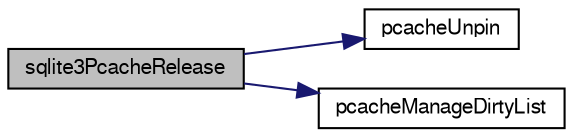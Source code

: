 digraph "sqlite3PcacheRelease"
{
  edge [fontname="FreeSans",fontsize="10",labelfontname="FreeSans",labelfontsize="10"];
  node [fontname="FreeSans",fontsize="10",shape=record];
  rankdir="LR";
  Node657613 [label="sqlite3PcacheRelease",height=0.2,width=0.4,color="black", fillcolor="grey75", style="filled", fontcolor="black"];
  Node657613 -> Node657614 [color="midnightblue",fontsize="10",style="solid",fontname="FreeSans"];
  Node657614 [label="pcacheUnpin",height=0.2,width=0.4,color="black", fillcolor="white", style="filled",URL="$sqlite3_8c.html#a76530dde0f26366c0614d713daf9859c"];
  Node657613 -> Node657615 [color="midnightblue",fontsize="10",style="solid",fontname="FreeSans"];
  Node657615 [label="pcacheManageDirtyList",height=0.2,width=0.4,color="black", fillcolor="white", style="filled",URL="$sqlite3_8c.html#aae9bc2ddff700c30e5f9c80d531d6acc"];
}
